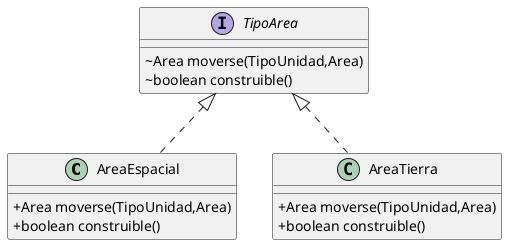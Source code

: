 @startuml
skinparam classAttributeIconSize 0
class AreaEspacial {
+ Area moverse(TipoUnidad,Area)
+ boolean construible()
}
class AreaTierra {
+ Area moverse(TipoUnidad,Area)
+ boolean construible()
}
interface TipoArea {
~ Area moverse(TipoUnidad,Area)
~ boolean construible()
}

TipoArea <|.. AreaEspacial
TipoArea <|.. AreaTierra
@enduml
